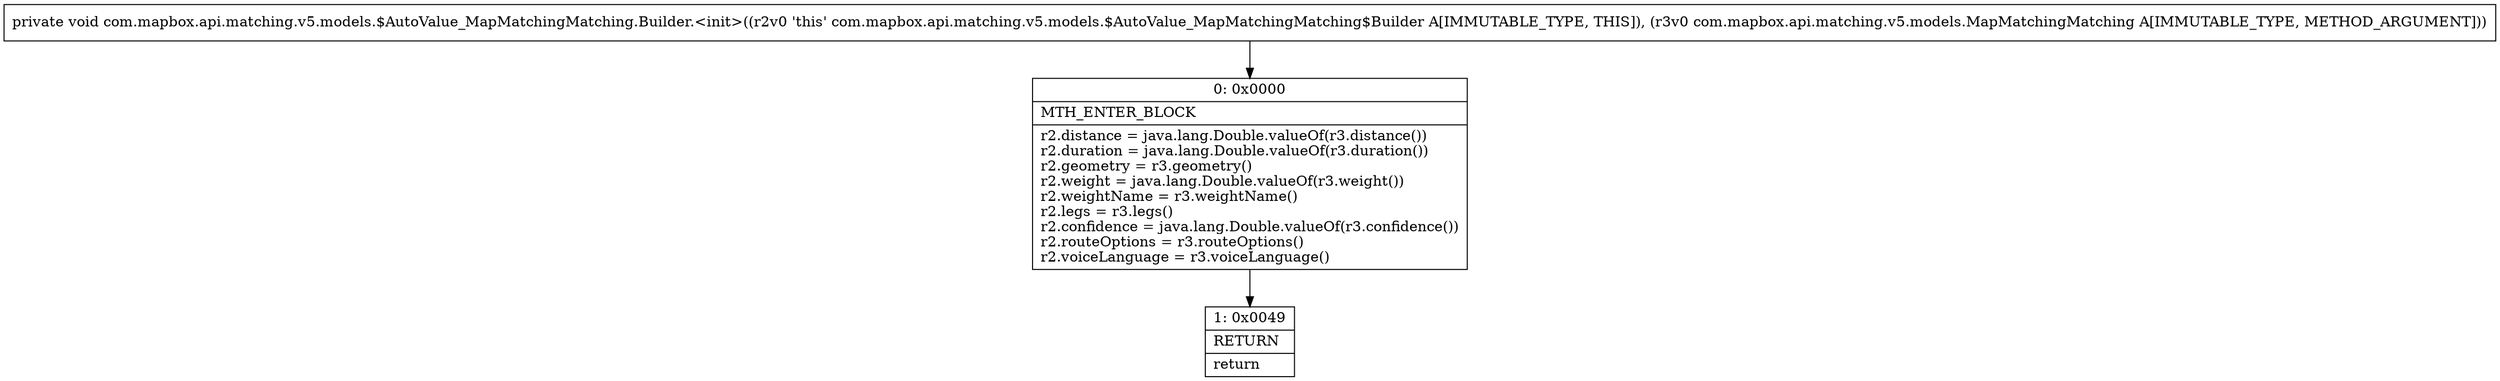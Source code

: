 digraph "CFG forcom.mapbox.api.matching.v5.models.$AutoValue_MapMatchingMatching.Builder.\<init\>(Lcom\/mapbox\/api\/matching\/v5\/models\/MapMatchingMatching;)V" {
Node_0 [shape=record,label="{0\:\ 0x0000|MTH_ENTER_BLOCK\l|r2.distance = java.lang.Double.valueOf(r3.distance())\lr2.duration = java.lang.Double.valueOf(r3.duration())\lr2.geometry = r3.geometry()\lr2.weight = java.lang.Double.valueOf(r3.weight())\lr2.weightName = r3.weightName()\lr2.legs = r3.legs()\lr2.confidence = java.lang.Double.valueOf(r3.confidence())\lr2.routeOptions = r3.routeOptions()\lr2.voiceLanguage = r3.voiceLanguage()\l}"];
Node_1 [shape=record,label="{1\:\ 0x0049|RETURN\l|return\l}"];
MethodNode[shape=record,label="{private void com.mapbox.api.matching.v5.models.$AutoValue_MapMatchingMatching.Builder.\<init\>((r2v0 'this' com.mapbox.api.matching.v5.models.$AutoValue_MapMatchingMatching$Builder A[IMMUTABLE_TYPE, THIS]), (r3v0 com.mapbox.api.matching.v5.models.MapMatchingMatching A[IMMUTABLE_TYPE, METHOD_ARGUMENT])) }"];
MethodNode -> Node_0;
Node_0 -> Node_1;
}

